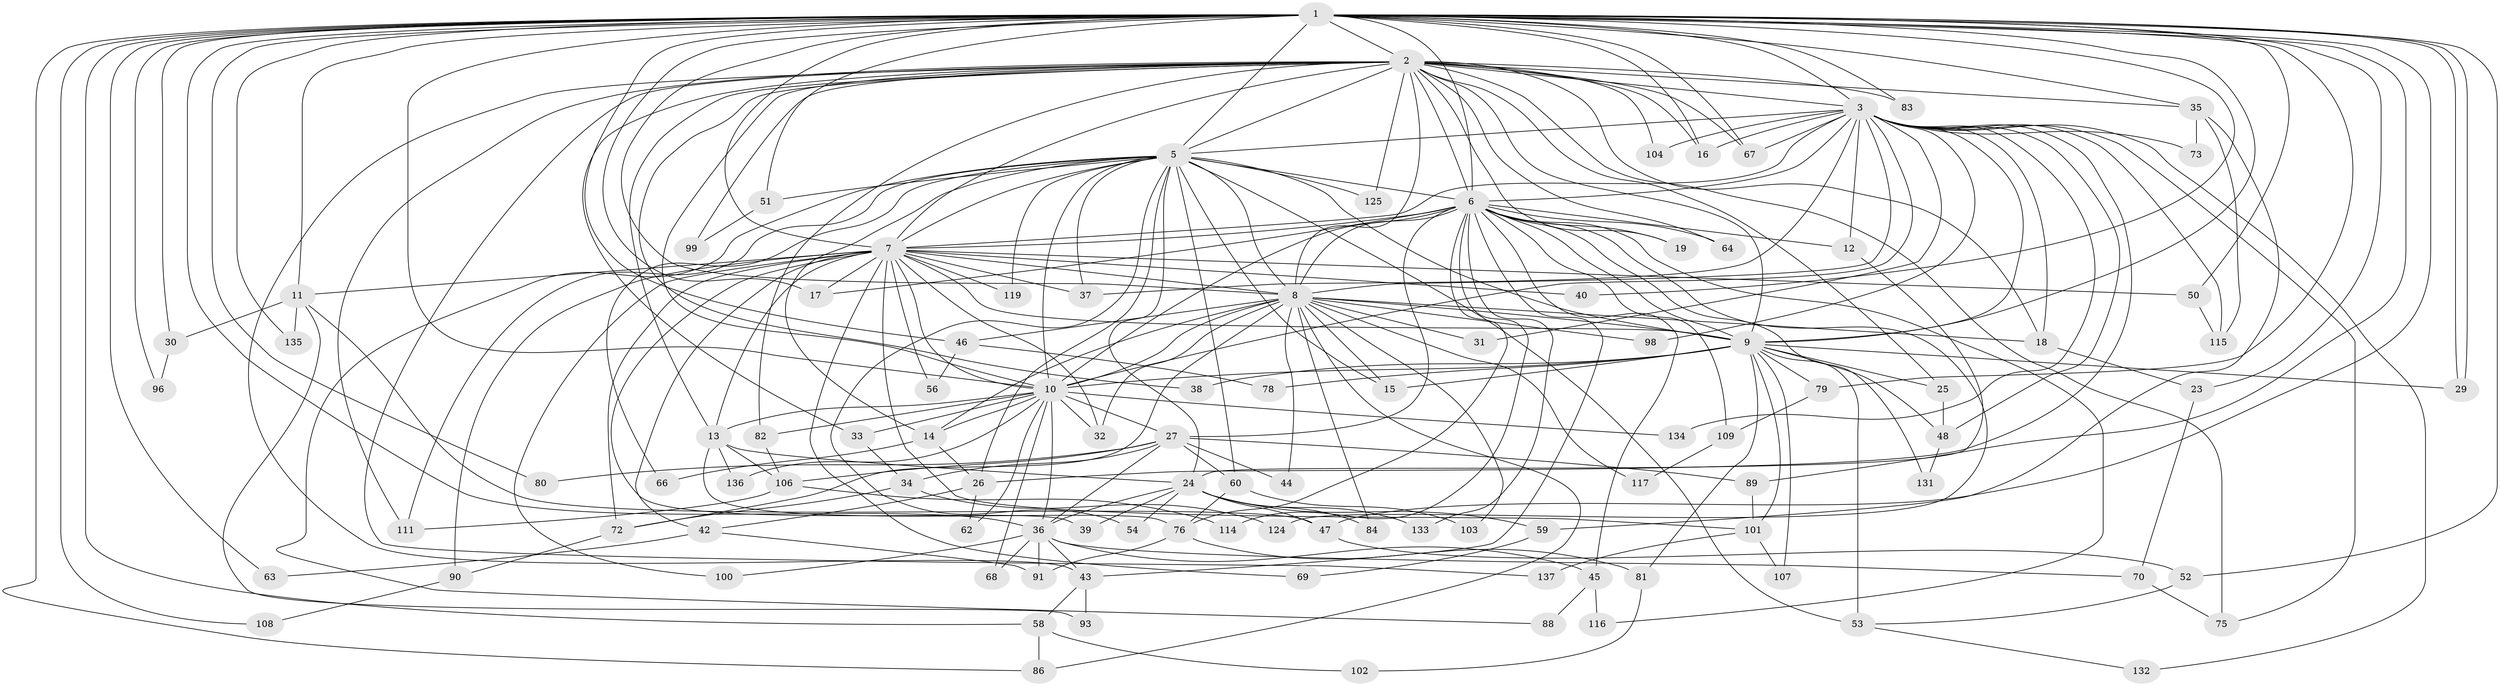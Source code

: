 // Generated by graph-tools (version 1.1) at 2025/23/03/03/25 07:23:38]
// undirected, 103 vertices, 251 edges
graph export_dot {
graph [start="1"]
  node [color=gray90,style=filled];
  1 [super="+4"];
  2 [super="+123"];
  3 [super="+95"];
  5 [super="+21"];
  6 [super="+28"];
  7 [super="+49"];
  8 [super="+87"];
  9 [super="+55"];
  10 [super="+110"];
  11 [super="+92"];
  12;
  13 [super="+61"];
  14 [super="+122"];
  15 [super="+20"];
  16 [super="+22"];
  17 [super="+74"];
  18 [super="+57"];
  19;
  23;
  24 [super="+65"];
  25;
  26 [super="+126"];
  27 [super="+140"];
  29 [super="+94"];
  30;
  31;
  32;
  33;
  34 [super="+121"];
  35;
  36 [super="+41"];
  37 [super="+112"];
  38;
  39;
  40;
  42;
  43 [super="+71"];
  44;
  45;
  46;
  47;
  48 [super="+120"];
  50;
  51;
  52 [super="+105"];
  53 [super="+85"];
  54;
  56;
  58;
  59;
  60 [super="+138"];
  62;
  63;
  64;
  66;
  67 [super="+77"];
  68;
  69;
  70;
  72;
  73;
  75 [super="+127"];
  76;
  78;
  79;
  80;
  81;
  82 [super="+113"];
  83;
  84;
  86 [super="+97"];
  88;
  89 [super="+118"];
  90;
  91 [super="+130"];
  93;
  96;
  98;
  99;
  100;
  101;
  102;
  103;
  104;
  106;
  107;
  108;
  109;
  111 [super="+139"];
  114;
  115 [super="+141"];
  116;
  117;
  119;
  124 [super="+129"];
  125 [super="+128"];
  131;
  132;
  133;
  134;
  135;
  136;
  137;
  1 -- 2 [weight=2];
  1 -- 3 [weight=3];
  1 -- 5 [weight=2];
  1 -- 6 [weight=2];
  1 -- 7 [weight=2];
  1 -- 8 [weight=2];
  1 -- 9 [weight=2];
  1 -- 10 [weight=2];
  1 -- 11 [weight=2];
  1 -- 16;
  1 -- 23;
  1 -- 29;
  1 -- 29;
  1 -- 30;
  1 -- 40;
  1 -- 47;
  1 -- 50;
  1 -- 51;
  1 -- 52;
  1 -- 58;
  1 -- 63;
  1 -- 80;
  1 -- 83;
  1 -- 135;
  1 -- 79;
  1 -- 89;
  1 -- 96;
  1 -- 35;
  1 -- 36;
  1 -- 108;
  1 -- 46;
  1 -- 86;
  1 -- 17;
  1 -- 67;
  2 -- 3;
  2 -- 5;
  2 -- 6 [weight=2];
  2 -- 7;
  2 -- 8;
  2 -- 9;
  2 -- 10;
  2 -- 18;
  2 -- 19;
  2 -- 25;
  2 -- 33;
  2 -- 35;
  2 -- 38;
  2 -- 43;
  2 -- 64;
  2 -- 67;
  2 -- 75;
  2 -- 82;
  2 -- 83;
  2 -- 99;
  2 -- 104;
  2 -- 125 [weight=2];
  2 -- 137;
  2 -- 13;
  2 -- 111;
  2 -- 16;
  3 -- 5;
  3 -- 6;
  3 -- 7;
  3 -- 8;
  3 -- 9;
  3 -- 10;
  3 -- 12;
  3 -- 16;
  3 -- 26;
  3 -- 31;
  3 -- 67;
  3 -- 73;
  3 -- 75;
  3 -- 104;
  3 -- 115;
  3 -- 132;
  3 -- 134;
  3 -- 18;
  3 -- 48;
  3 -- 98;
  3 -- 37;
  5 -- 6 [weight=2];
  5 -- 7;
  5 -- 8;
  5 -- 9;
  5 -- 10;
  5 -- 14;
  5 -- 37;
  5 -- 51;
  5 -- 66;
  5 -- 88;
  5 -- 111;
  5 -- 119;
  5 -- 125;
  5 -- 53 [weight=2];
  5 -- 24;
  5 -- 54;
  5 -- 60;
  5 -- 15;
  5 -- 26;
  6 -- 7 [weight=2];
  6 -- 8;
  6 -- 9;
  6 -- 10;
  6 -- 12;
  6 -- 17;
  6 -- 19;
  6 -- 27;
  6 -- 45;
  6 -- 64;
  6 -- 76;
  6 -- 109;
  6 -- 114;
  6 -- 116;
  6 -- 124;
  6 -- 131;
  6 -- 133;
  6 -- 43;
  7 -- 8;
  7 -- 9;
  7 -- 10;
  7 -- 11;
  7 -- 13;
  7 -- 17;
  7 -- 32;
  7 -- 37;
  7 -- 39;
  7 -- 40;
  7 -- 42;
  7 -- 56;
  7 -- 69;
  7 -- 72;
  7 -- 90;
  7 -- 100;
  7 -- 101;
  7 -- 119;
  7 -- 50;
  8 -- 9 [weight=2];
  8 -- 10;
  8 -- 14;
  8 -- 15;
  8 -- 18;
  8 -- 31;
  8 -- 44;
  8 -- 46;
  8 -- 72;
  8 -- 84;
  8 -- 86;
  8 -- 98;
  8 -- 103;
  8 -- 117;
  8 -- 32;
  9 -- 10;
  9 -- 15;
  9 -- 25;
  9 -- 38;
  9 -- 48;
  9 -- 53;
  9 -- 78;
  9 -- 79;
  9 -- 81;
  9 -- 101;
  9 -- 107;
  9 -- 29;
  10 -- 13;
  10 -- 27;
  10 -- 32;
  10 -- 33;
  10 -- 36;
  10 -- 62;
  10 -- 68;
  10 -- 82;
  10 -- 134;
  10 -- 136;
  10 -- 14 [weight=2];
  11 -- 30;
  11 -- 47;
  11 -- 93;
  11 -- 135;
  12 -- 24;
  13 -- 76;
  13 -- 106;
  13 -- 136;
  13 -- 24;
  14 -- 26;
  14 -- 66;
  18 -- 23;
  23 -- 70;
  24 -- 39;
  24 -- 54;
  24 -- 59;
  24 -- 84;
  24 -- 133;
  24 -- 47;
  24 -- 36;
  25 -- 48;
  26 -- 42;
  26 -- 62;
  27 -- 34;
  27 -- 44;
  27 -- 60;
  27 -- 80;
  27 -- 89;
  27 -- 106;
  27 -- 36;
  30 -- 96;
  33 -- 34;
  34 -- 72;
  34 -- 124;
  35 -- 59;
  35 -- 73;
  35 -- 115;
  36 -- 45;
  36 -- 70;
  36 -- 91;
  36 -- 100;
  36 -- 68;
  36 -- 43;
  42 -- 63;
  42 -- 91;
  43 -- 58;
  43 -- 93;
  45 -- 88;
  45 -- 116;
  46 -- 56;
  46 -- 78;
  47 -- 52;
  48 -- 131;
  50 -- 115;
  51 -- 99;
  52 -- 53;
  53 -- 132;
  58 -- 86;
  58 -- 102;
  59 -- 69;
  60 -- 103;
  60 -- 76;
  70 -- 75;
  72 -- 90;
  76 -- 81;
  76 -- 91;
  79 -- 109;
  81 -- 102;
  82 -- 106;
  89 -- 101;
  90 -- 108;
  101 -- 107;
  101 -- 137;
  106 -- 111;
  106 -- 114;
  109 -- 117;
}
